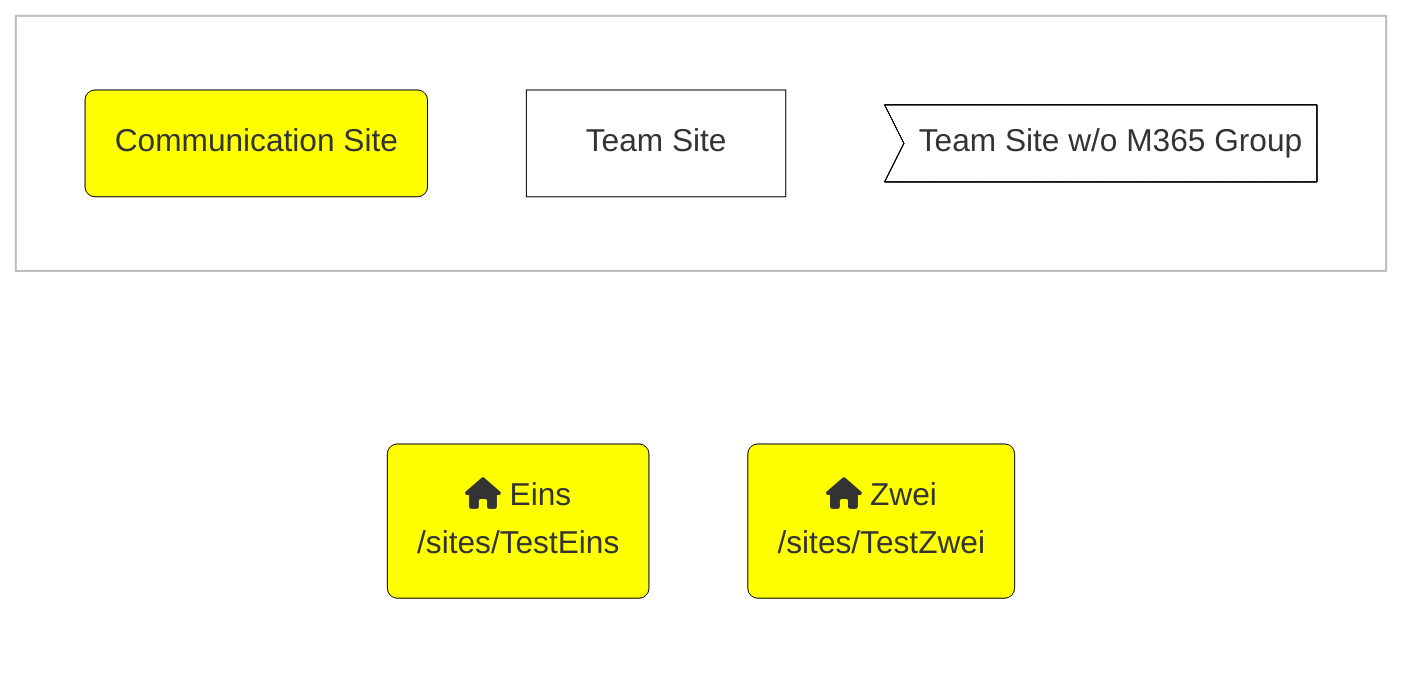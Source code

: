 flowchart LR
  %%{ init: { 'flowchart': { 'curve': 'linear' } } }%%

  subgraph content [ ]
    %% Content
    Eins(fa:fa-home Eins<br/>/sites/TestEins):::CommSite
 Zwei(fa:fa-home Zwei<br/>/sites/TestZwei):::CommSite

    
    %% Relations
    
  end

  subgraph legend [ ]
    CommSite(Communication Site):::CommSite
    TeamSite[Team Site]:::TeamSite
    SPOTeamSite>Team Site w/o M365 Group]:::SPOTeamSite
  end

  %% Style definitions
  classDef default fill:white, stroke:black, stroke-width:0.5px;
  classDef CommSite fill:yellow;
  classDef TeamSite fill:white;
  classDef cluster fill:#fff,stroke:#bbb,stroke-width:0px,color:#326ce5;
  classDef legend fill:#fff,stroke:#bbb,stroke-width:1px,color:black,font-size:10px;

  class content cluster;
  class legend legend;